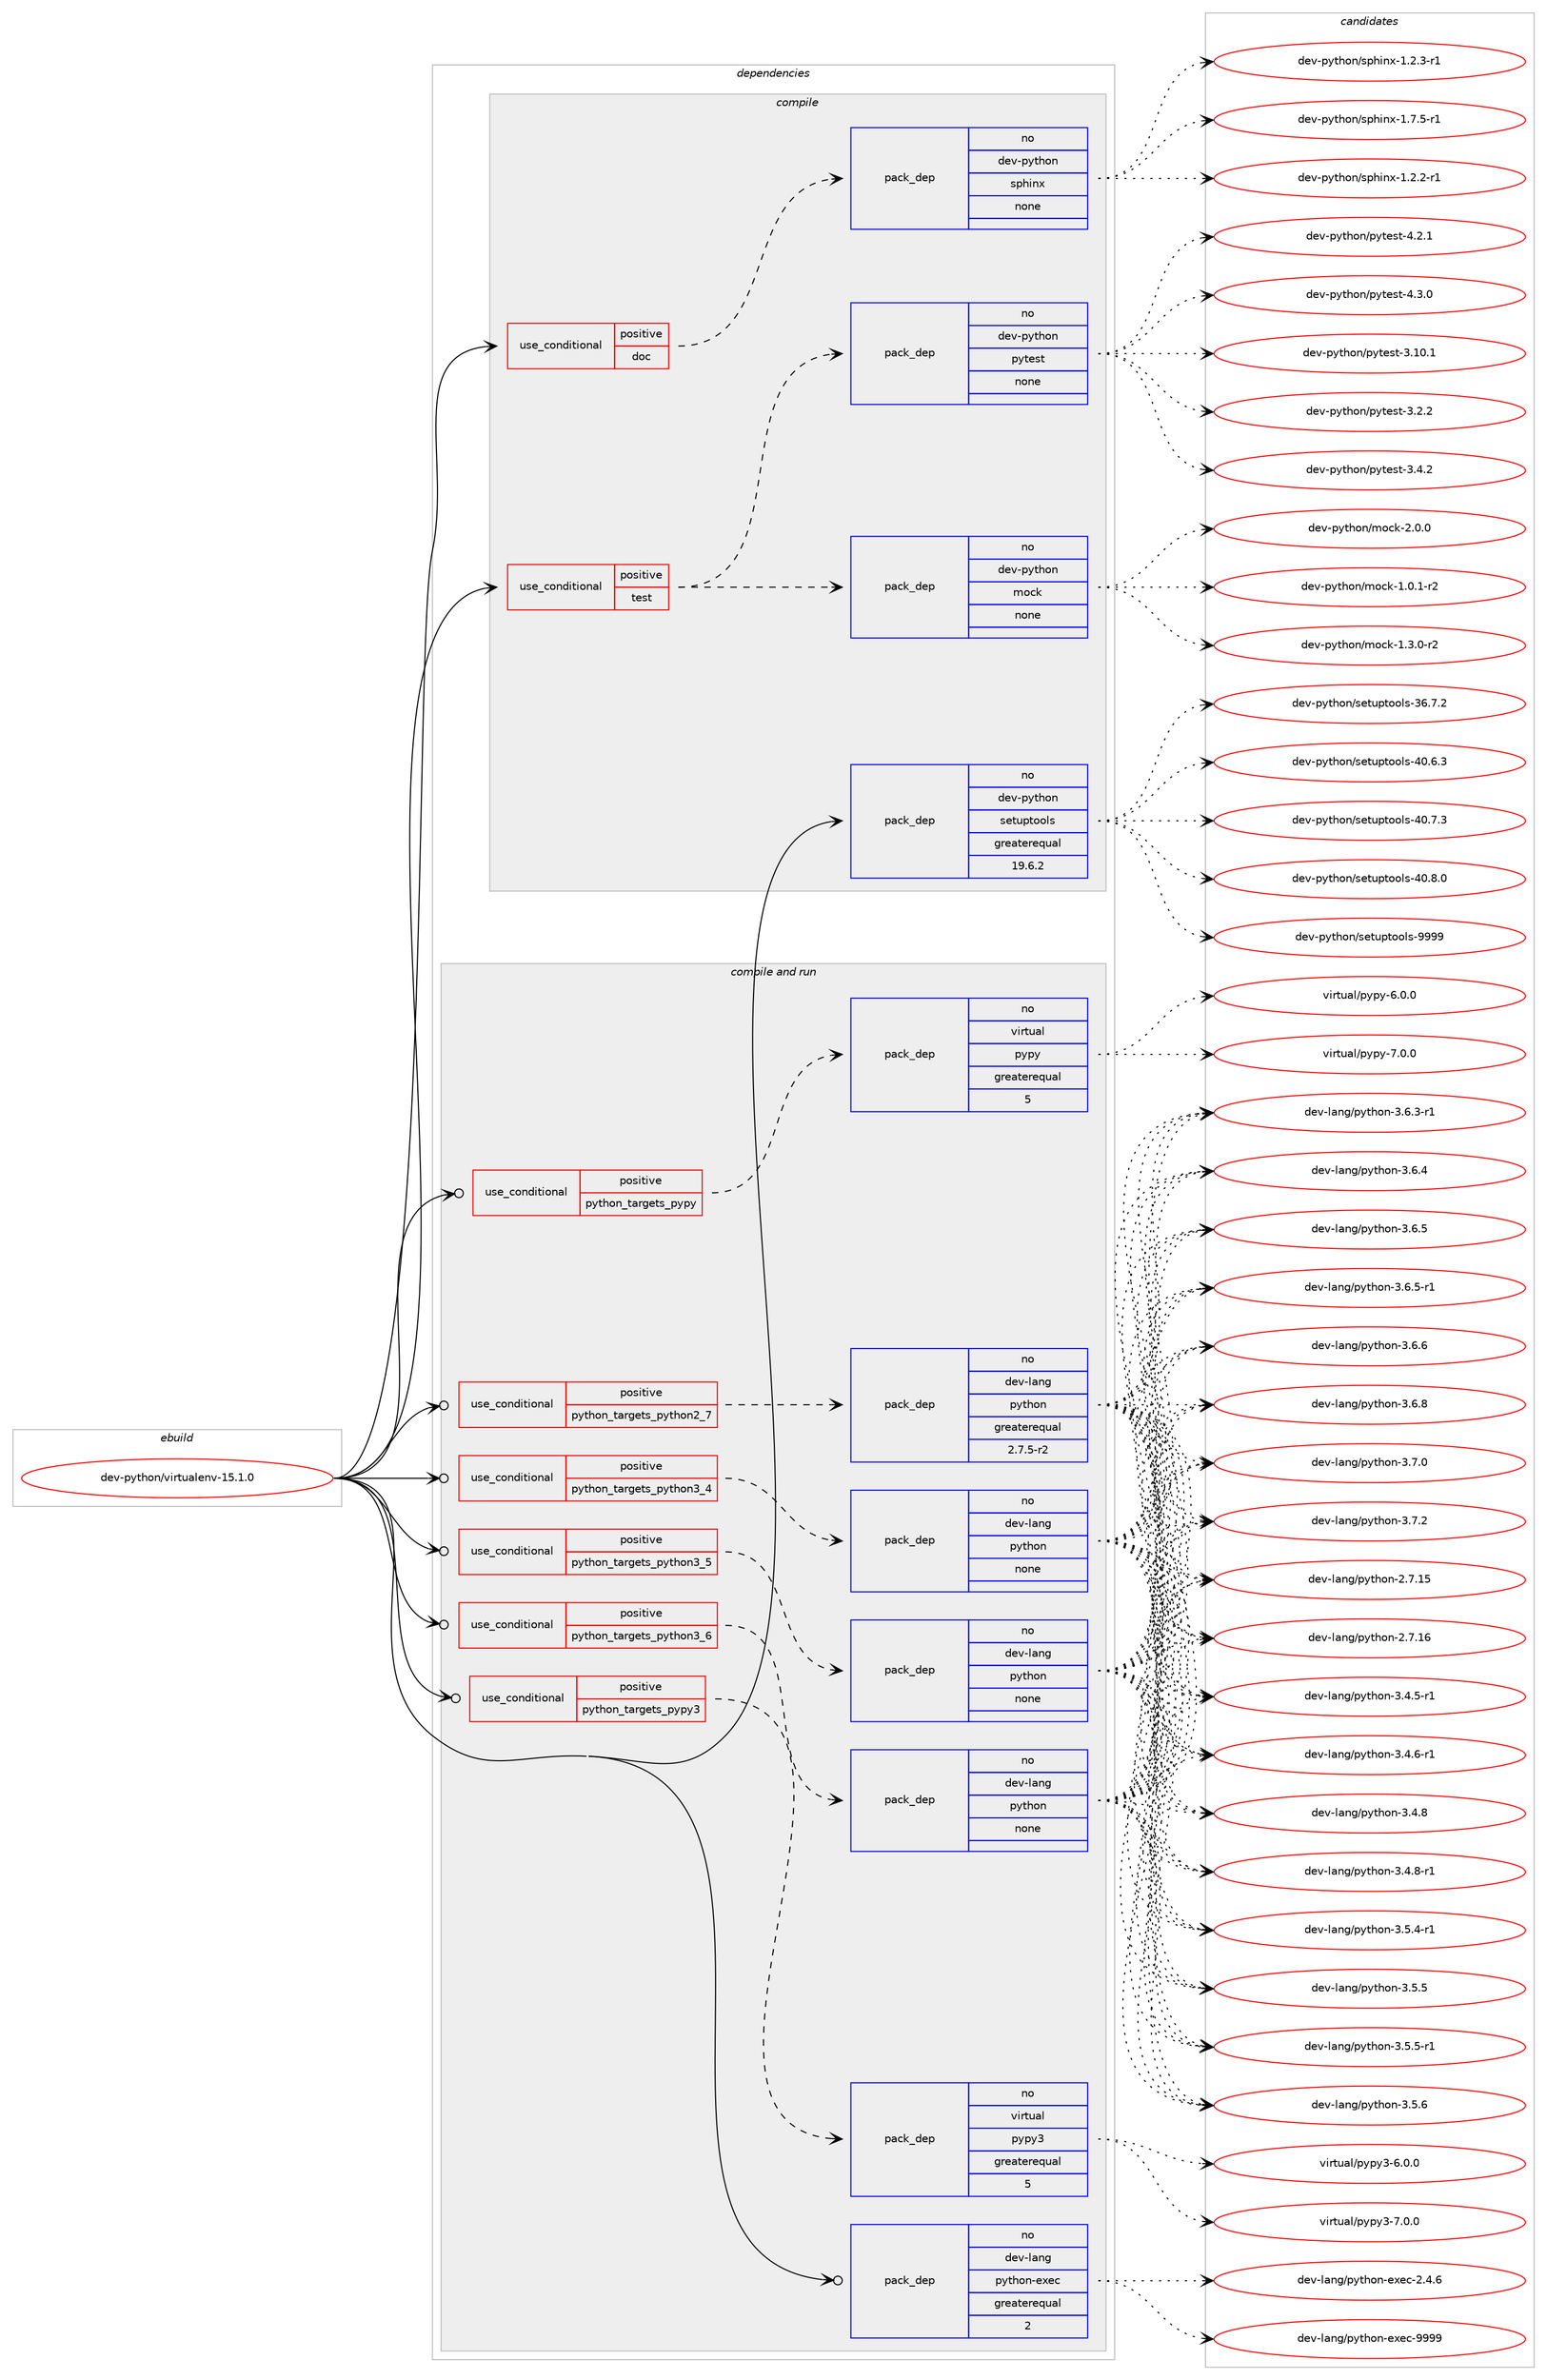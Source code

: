 digraph prolog {

# *************
# Graph options
# *************

newrank=true;
concentrate=true;
compound=true;
graph [rankdir=LR,fontname=Helvetica,fontsize=10,ranksep=1.5];#, ranksep=2.5, nodesep=0.2];
edge  [arrowhead=vee];
node  [fontname=Helvetica,fontsize=10];

# **********
# The ebuild
# **********

subgraph cluster_leftcol {
color=gray;
rank=same;
label=<<i>ebuild</i>>;
id [label="dev-python/virtualenv-15.1.0", color=red, width=4, href="../dev-python/virtualenv-15.1.0.svg"];
}

# ****************
# The dependencies
# ****************

subgraph cluster_midcol {
color=gray;
label=<<i>dependencies</i>>;
subgraph cluster_compile {
fillcolor="#eeeeee";
style=filled;
label=<<i>compile</i>>;
subgraph cond386493 {
dependency1447038 [label=<<TABLE BORDER="0" CELLBORDER="1" CELLSPACING="0" CELLPADDING="4"><TR><TD ROWSPAN="3" CELLPADDING="10">use_conditional</TD></TR><TR><TD>positive</TD></TR><TR><TD>doc</TD></TR></TABLE>>, shape=none, color=red];
subgraph pack1037175 {
dependency1447039 [label=<<TABLE BORDER="0" CELLBORDER="1" CELLSPACING="0" CELLPADDING="4" WIDTH="220"><TR><TD ROWSPAN="6" CELLPADDING="30">pack_dep</TD></TR><TR><TD WIDTH="110">no</TD></TR><TR><TD>dev-python</TD></TR><TR><TD>sphinx</TD></TR><TR><TD>none</TD></TR><TR><TD></TD></TR></TABLE>>, shape=none, color=blue];
}
dependency1447038:e -> dependency1447039:w [weight=20,style="dashed",arrowhead="vee"];
}
id:e -> dependency1447038:w [weight=20,style="solid",arrowhead="vee"];
subgraph cond386494 {
dependency1447040 [label=<<TABLE BORDER="0" CELLBORDER="1" CELLSPACING="0" CELLPADDING="4"><TR><TD ROWSPAN="3" CELLPADDING="10">use_conditional</TD></TR><TR><TD>positive</TD></TR><TR><TD>test</TD></TR></TABLE>>, shape=none, color=red];
subgraph pack1037176 {
dependency1447041 [label=<<TABLE BORDER="0" CELLBORDER="1" CELLSPACING="0" CELLPADDING="4" WIDTH="220"><TR><TD ROWSPAN="6" CELLPADDING="30">pack_dep</TD></TR><TR><TD WIDTH="110">no</TD></TR><TR><TD>dev-python</TD></TR><TR><TD>mock</TD></TR><TR><TD>none</TD></TR><TR><TD></TD></TR></TABLE>>, shape=none, color=blue];
}
dependency1447040:e -> dependency1447041:w [weight=20,style="dashed",arrowhead="vee"];
subgraph pack1037177 {
dependency1447042 [label=<<TABLE BORDER="0" CELLBORDER="1" CELLSPACING="0" CELLPADDING="4" WIDTH="220"><TR><TD ROWSPAN="6" CELLPADDING="30">pack_dep</TD></TR><TR><TD WIDTH="110">no</TD></TR><TR><TD>dev-python</TD></TR><TR><TD>pytest</TD></TR><TR><TD>none</TD></TR><TR><TD></TD></TR></TABLE>>, shape=none, color=blue];
}
dependency1447040:e -> dependency1447042:w [weight=20,style="dashed",arrowhead="vee"];
}
id:e -> dependency1447040:w [weight=20,style="solid",arrowhead="vee"];
subgraph pack1037178 {
dependency1447043 [label=<<TABLE BORDER="0" CELLBORDER="1" CELLSPACING="0" CELLPADDING="4" WIDTH="220"><TR><TD ROWSPAN="6" CELLPADDING="30">pack_dep</TD></TR><TR><TD WIDTH="110">no</TD></TR><TR><TD>dev-python</TD></TR><TR><TD>setuptools</TD></TR><TR><TD>greaterequal</TD></TR><TR><TD>19.6.2</TD></TR></TABLE>>, shape=none, color=blue];
}
id:e -> dependency1447043:w [weight=20,style="solid",arrowhead="vee"];
}
subgraph cluster_compileandrun {
fillcolor="#eeeeee";
style=filled;
label=<<i>compile and run</i>>;
subgraph cond386495 {
dependency1447044 [label=<<TABLE BORDER="0" CELLBORDER="1" CELLSPACING="0" CELLPADDING="4"><TR><TD ROWSPAN="3" CELLPADDING="10">use_conditional</TD></TR><TR><TD>positive</TD></TR><TR><TD>python_targets_pypy</TD></TR></TABLE>>, shape=none, color=red];
subgraph pack1037179 {
dependency1447045 [label=<<TABLE BORDER="0" CELLBORDER="1" CELLSPACING="0" CELLPADDING="4" WIDTH="220"><TR><TD ROWSPAN="6" CELLPADDING="30">pack_dep</TD></TR><TR><TD WIDTH="110">no</TD></TR><TR><TD>virtual</TD></TR><TR><TD>pypy</TD></TR><TR><TD>greaterequal</TD></TR><TR><TD>5</TD></TR></TABLE>>, shape=none, color=blue];
}
dependency1447044:e -> dependency1447045:w [weight=20,style="dashed",arrowhead="vee"];
}
id:e -> dependency1447044:w [weight=20,style="solid",arrowhead="odotvee"];
subgraph cond386496 {
dependency1447046 [label=<<TABLE BORDER="0" CELLBORDER="1" CELLSPACING="0" CELLPADDING="4"><TR><TD ROWSPAN="3" CELLPADDING="10">use_conditional</TD></TR><TR><TD>positive</TD></TR><TR><TD>python_targets_pypy3</TD></TR></TABLE>>, shape=none, color=red];
subgraph pack1037180 {
dependency1447047 [label=<<TABLE BORDER="0" CELLBORDER="1" CELLSPACING="0" CELLPADDING="4" WIDTH="220"><TR><TD ROWSPAN="6" CELLPADDING="30">pack_dep</TD></TR><TR><TD WIDTH="110">no</TD></TR><TR><TD>virtual</TD></TR><TR><TD>pypy3</TD></TR><TR><TD>greaterequal</TD></TR><TR><TD>5</TD></TR></TABLE>>, shape=none, color=blue];
}
dependency1447046:e -> dependency1447047:w [weight=20,style="dashed",arrowhead="vee"];
}
id:e -> dependency1447046:w [weight=20,style="solid",arrowhead="odotvee"];
subgraph cond386497 {
dependency1447048 [label=<<TABLE BORDER="0" CELLBORDER="1" CELLSPACING="0" CELLPADDING="4"><TR><TD ROWSPAN="3" CELLPADDING="10">use_conditional</TD></TR><TR><TD>positive</TD></TR><TR><TD>python_targets_python2_7</TD></TR></TABLE>>, shape=none, color=red];
subgraph pack1037181 {
dependency1447049 [label=<<TABLE BORDER="0" CELLBORDER="1" CELLSPACING="0" CELLPADDING="4" WIDTH="220"><TR><TD ROWSPAN="6" CELLPADDING="30">pack_dep</TD></TR><TR><TD WIDTH="110">no</TD></TR><TR><TD>dev-lang</TD></TR><TR><TD>python</TD></TR><TR><TD>greaterequal</TD></TR><TR><TD>2.7.5-r2</TD></TR></TABLE>>, shape=none, color=blue];
}
dependency1447048:e -> dependency1447049:w [weight=20,style="dashed",arrowhead="vee"];
}
id:e -> dependency1447048:w [weight=20,style="solid",arrowhead="odotvee"];
subgraph cond386498 {
dependency1447050 [label=<<TABLE BORDER="0" CELLBORDER="1" CELLSPACING="0" CELLPADDING="4"><TR><TD ROWSPAN="3" CELLPADDING="10">use_conditional</TD></TR><TR><TD>positive</TD></TR><TR><TD>python_targets_python3_4</TD></TR></TABLE>>, shape=none, color=red];
subgraph pack1037182 {
dependency1447051 [label=<<TABLE BORDER="0" CELLBORDER="1" CELLSPACING="0" CELLPADDING="4" WIDTH="220"><TR><TD ROWSPAN="6" CELLPADDING="30">pack_dep</TD></TR><TR><TD WIDTH="110">no</TD></TR><TR><TD>dev-lang</TD></TR><TR><TD>python</TD></TR><TR><TD>none</TD></TR><TR><TD></TD></TR></TABLE>>, shape=none, color=blue];
}
dependency1447050:e -> dependency1447051:w [weight=20,style="dashed",arrowhead="vee"];
}
id:e -> dependency1447050:w [weight=20,style="solid",arrowhead="odotvee"];
subgraph cond386499 {
dependency1447052 [label=<<TABLE BORDER="0" CELLBORDER="1" CELLSPACING="0" CELLPADDING="4"><TR><TD ROWSPAN="3" CELLPADDING="10">use_conditional</TD></TR><TR><TD>positive</TD></TR><TR><TD>python_targets_python3_5</TD></TR></TABLE>>, shape=none, color=red];
subgraph pack1037183 {
dependency1447053 [label=<<TABLE BORDER="0" CELLBORDER="1" CELLSPACING="0" CELLPADDING="4" WIDTH="220"><TR><TD ROWSPAN="6" CELLPADDING="30">pack_dep</TD></TR><TR><TD WIDTH="110">no</TD></TR><TR><TD>dev-lang</TD></TR><TR><TD>python</TD></TR><TR><TD>none</TD></TR><TR><TD></TD></TR></TABLE>>, shape=none, color=blue];
}
dependency1447052:e -> dependency1447053:w [weight=20,style="dashed",arrowhead="vee"];
}
id:e -> dependency1447052:w [weight=20,style="solid",arrowhead="odotvee"];
subgraph cond386500 {
dependency1447054 [label=<<TABLE BORDER="0" CELLBORDER="1" CELLSPACING="0" CELLPADDING="4"><TR><TD ROWSPAN="3" CELLPADDING="10">use_conditional</TD></TR><TR><TD>positive</TD></TR><TR><TD>python_targets_python3_6</TD></TR></TABLE>>, shape=none, color=red];
subgraph pack1037184 {
dependency1447055 [label=<<TABLE BORDER="0" CELLBORDER="1" CELLSPACING="0" CELLPADDING="4" WIDTH="220"><TR><TD ROWSPAN="6" CELLPADDING="30">pack_dep</TD></TR><TR><TD WIDTH="110">no</TD></TR><TR><TD>dev-lang</TD></TR><TR><TD>python</TD></TR><TR><TD>none</TD></TR><TR><TD></TD></TR></TABLE>>, shape=none, color=blue];
}
dependency1447054:e -> dependency1447055:w [weight=20,style="dashed",arrowhead="vee"];
}
id:e -> dependency1447054:w [weight=20,style="solid",arrowhead="odotvee"];
subgraph pack1037185 {
dependency1447056 [label=<<TABLE BORDER="0" CELLBORDER="1" CELLSPACING="0" CELLPADDING="4" WIDTH="220"><TR><TD ROWSPAN="6" CELLPADDING="30">pack_dep</TD></TR><TR><TD WIDTH="110">no</TD></TR><TR><TD>dev-lang</TD></TR><TR><TD>python-exec</TD></TR><TR><TD>greaterequal</TD></TR><TR><TD>2</TD></TR></TABLE>>, shape=none, color=blue];
}
id:e -> dependency1447056:w [weight=20,style="solid",arrowhead="odotvee"];
}
subgraph cluster_run {
fillcolor="#eeeeee";
style=filled;
label=<<i>run</i>>;
}
}

# **************
# The candidates
# **************

subgraph cluster_choices {
rank=same;
color=gray;
label=<<i>candidates</i>>;

subgraph choice1037175 {
color=black;
nodesep=1;
choice10010111845112121116104111110471151121041051101204549465046504511449 [label="dev-python/sphinx-1.2.2-r1", color=red, width=4,href="../dev-python/sphinx-1.2.2-r1.svg"];
choice10010111845112121116104111110471151121041051101204549465046514511449 [label="dev-python/sphinx-1.2.3-r1", color=red, width=4,href="../dev-python/sphinx-1.2.3-r1.svg"];
choice10010111845112121116104111110471151121041051101204549465546534511449 [label="dev-python/sphinx-1.7.5-r1", color=red, width=4,href="../dev-python/sphinx-1.7.5-r1.svg"];
dependency1447039:e -> choice10010111845112121116104111110471151121041051101204549465046504511449:w [style=dotted,weight="100"];
dependency1447039:e -> choice10010111845112121116104111110471151121041051101204549465046514511449:w [style=dotted,weight="100"];
dependency1447039:e -> choice10010111845112121116104111110471151121041051101204549465546534511449:w [style=dotted,weight="100"];
}
subgraph choice1037176 {
color=black;
nodesep=1;
choice1001011184511212111610411111047109111991074549464846494511450 [label="dev-python/mock-1.0.1-r2", color=red, width=4,href="../dev-python/mock-1.0.1-r2.svg"];
choice1001011184511212111610411111047109111991074549465146484511450 [label="dev-python/mock-1.3.0-r2", color=red, width=4,href="../dev-python/mock-1.3.0-r2.svg"];
choice100101118451121211161041111104710911199107455046484648 [label="dev-python/mock-2.0.0", color=red, width=4,href="../dev-python/mock-2.0.0.svg"];
dependency1447041:e -> choice1001011184511212111610411111047109111991074549464846494511450:w [style=dotted,weight="100"];
dependency1447041:e -> choice1001011184511212111610411111047109111991074549465146484511450:w [style=dotted,weight="100"];
dependency1447041:e -> choice100101118451121211161041111104710911199107455046484648:w [style=dotted,weight="100"];
}
subgraph choice1037177 {
color=black;
nodesep=1;
choice100101118451121211161041111104711212111610111511645514649484649 [label="dev-python/pytest-3.10.1", color=red, width=4,href="../dev-python/pytest-3.10.1.svg"];
choice1001011184511212111610411111047112121116101115116455146504650 [label="dev-python/pytest-3.2.2", color=red, width=4,href="../dev-python/pytest-3.2.2.svg"];
choice1001011184511212111610411111047112121116101115116455146524650 [label="dev-python/pytest-3.4.2", color=red, width=4,href="../dev-python/pytest-3.4.2.svg"];
choice1001011184511212111610411111047112121116101115116455246504649 [label="dev-python/pytest-4.2.1", color=red, width=4,href="../dev-python/pytest-4.2.1.svg"];
choice1001011184511212111610411111047112121116101115116455246514648 [label="dev-python/pytest-4.3.0", color=red, width=4,href="../dev-python/pytest-4.3.0.svg"];
dependency1447042:e -> choice100101118451121211161041111104711212111610111511645514649484649:w [style=dotted,weight="100"];
dependency1447042:e -> choice1001011184511212111610411111047112121116101115116455146504650:w [style=dotted,weight="100"];
dependency1447042:e -> choice1001011184511212111610411111047112121116101115116455146524650:w [style=dotted,weight="100"];
dependency1447042:e -> choice1001011184511212111610411111047112121116101115116455246504649:w [style=dotted,weight="100"];
dependency1447042:e -> choice1001011184511212111610411111047112121116101115116455246514648:w [style=dotted,weight="100"];
}
subgraph choice1037178 {
color=black;
nodesep=1;
choice100101118451121211161041111104711510111611711211611111110811545515446554650 [label="dev-python/setuptools-36.7.2", color=red, width=4,href="../dev-python/setuptools-36.7.2.svg"];
choice100101118451121211161041111104711510111611711211611111110811545524846544651 [label="dev-python/setuptools-40.6.3", color=red, width=4,href="../dev-python/setuptools-40.6.3.svg"];
choice100101118451121211161041111104711510111611711211611111110811545524846554651 [label="dev-python/setuptools-40.7.3", color=red, width=4,href="../dev-python/setuptools-40.7.3.svg"];
choice100101118451121211161041111104711510111611711211611111110811545524846564648 [label="dev-python/setuptools-40.8.0", color=red, width=4,href="../dev-python/setuptools-40.8.0.svg"];
choice10010111845112121116104111110471151011161171121161111111081154557575757 [label="dev-python/setuptools-9999", color=red, width=4,href="../dev-python/setuptools-9999.svg"];
dependency1447043:e -> choice100101118451121211161041111104711510111611711211611111110811545515446554650:w [style=dotted,weight="100"];
dependency1447043:e -> choice100101118451121211161041111104711510111611711211611111110811545524846544651:w [style=dotted,weight="100"];
dependency1447043:e -> choice100101118451121211161041111104711510111611711211611111110811545524846554651:w [style=dotted,weight="100"];
dependency1447043:e -> choice100101118451121211161041111104711510111611711211611111110811545524846564648:w [style=dotted,weight="100"];
dependency1447043:e -> choice10010111845112121116104111110471151011161171121161111111081154557575757:w [style=dotted,weight="100"];
}
subgraph choice1037179 {
color=black;
nodesep=1;
choice1181051141161179710847112121112121455446484648 [label="virtual/pypy-6.0.0", color=red, width=4,href="../virtual/pypy-6.0.0.svg"];
choice1181051141161179710847112121112121455546484648 [label="virtual/pypy-7.0.0", color=red, width=4,href="../virtual/pypy-7.0.0.svg"];
dependency1447045:e -> choice1181051141161179710847112121112121455446484648:w [style=dotted,weight="100"];
dependency1447045:e -> choice1181051141161179710847112121112121455546484648:w [style=dotted,weight="100"];
}
subgraph choice1037180 {
color=black;
nodesep=1;
choice118105114116117971084711212111212151455446484648 [label="virtual/pypy3-6.0.0", color=red, width=4,href="../virtual/pypy3-6.0.0.svg"];
choice118105114116117971084711212111212151455546484648 [label="virtual/pypy3-7.0.0", color=red, width=4,href="../virtual/pypy3-7.0.0.svg"];
dependency1447047:e -> choice118105114116117971084711212111212151455446484648:w [style=dotted,weight="100"];
dependency1447047:e -> choice118105114116117971084711212111212151455546484648:w [style=dotted,weight="100"];
}
subgraph choice1037181 {
color=black;
nodesep=1;
choice10010111845108971101034711212111610411111045504655464953 [label="dev-lang/python-2.7.15", color=red, width=4,href="../dev-lang/python-2.7.15.svg"];
choice10010111845108971101034711212111610411111045504655464954 [label="dev-lang/python-2.7.16", color=red, width=4,href="../dev-lang/python-2.7.16.svg"];
choice1001011184510897110103471121211161041111104551465246534511449 [label="dev-lang/python-3.4.5-r1", color=red, width=4,href="../dev-lang/python-3.4.5-r1.svg"];
choice1001011184510897110103471121211161041111104551465246544511449 [label="dev-lang/python-3.4.6-r1", color=red, width=4,href="../dev-lang/python-3.4.6-r1.svg"];
choice100101118451089711010347112121116104111110455146524656 [label="dev-lang/python-3.4.8", color=red, width=4,href="../dev-lang/python-3.4.8.svg"];
choice1001011184510897110103471121211161041111104551465246564511449 [label="dev-lang/python-3.4.8-r1", color=red, width=4,href="../dev-lang/python-3.4.8-r1.svg"];
choice1001011184510897110103471121211161041111104551465346524511449 [label="dev-lang/python-3.5.4-r1", color=red, width=4,href="../dev-lang/python-3.5.4-r1.svg"];
choice100101118451089711010347112121116104111110455146534653 [label="dev-lang/python-3.5.5", color=red, width=4,href="../dev-lang/python-3.5.5.svg"];
choice1001011184510897110103471121211161041111104551465346534511449 [label="dev-lang/python-3.5.5-r1", color=red, width=4,href="../dev-lang/python-3.5.5-r1.svg"];
choice100101118451089711010347112121116104111110455146534654 [label="dev-lang/python-3.5.6", color=red, width=4,href="../dev-lang/python-3.5.6.svg"];
choice1001011184510897110103471121211161041111104551465446514511449 [label="dev-lang/python-3.6.3-r1", color=red, width=4,href="../dev-lang/python-3.6.3-r1.svg"];
choice100101118451089711010347112121116104111110455146544652 [label="dev-lang/python-3.6.4", color=red, width=4,href="../dev-lang/python-3.6.4.svg"];
choice100101118451089711010347112121116104111110455146544653 [label="dev-lang/python-3.6.5", color=red, width=4,href="../dev-lang/python-3.6.5.svg"];
choice1001011184510897110103471121211161041111104551465446534511449 [label="dev-lang/python-3.6.5-r1", color=red, width=4,href="../dev-lang/python-3.6.5-r1.svg"];
choice100101118451089711010347112121116104111110455146544654 [label="dev-lang/python-3.6.6", color=red, width=4,href="../dev-lang/python-3.6.6.svg"];
choice100101118451089711010347112121116104111110455146544656 [label="dev-lang/python-3.6.8", color=red, width=4,href="../dev-lang/python-3.6.8.svg"];
choice100101118451089711010347112121116104111110455146554648 [label="dev-lang/python-3.7.0", color=red, width=4,href="../dev-lang/python-3.7.0.svg"];
choice100101118451089711010347112121116104111110455146554650 [label="dev-lang/python-3.7.2", color=red, width=4,href="../dev-lang/python-3.7.2.svg"];
dependency1447049:e -> choice10010111845108971101034711212111610411111045504655464953:w [style=dotted,weight="100"];
dependency1447049:e -> choice10010111845108971101034711212111610411111045504655464954:w [style=dotted,weight="100"];
dependency1447049:e -> choice1001011184510897110103471121211161041111104551465246534511449:w [style=dotted,weight="100"];
dependency1447049:e -> choice1001011184510897110103471121211161041111104551465246544511449:w [style=dotted,weight="100"];
dependency1447049:e -> choice100101118451089711010347112121116104111110455146524656:w [style=dotted,weight="100"];
dependency1447049:e -> choice1001011184510897110103471121211161041111104551465246564511449:w [style=dotted,weight="100"];
dependency1447049:e -> choice1001011184510897110103471121211161041111104551465346524511449:w [style=dotted,weight="100"];
dependency1447049:e -> choice100101118451089711010347112121116104111110455146534653:w [style=dotted,weight="100"];
dependency1447049:e -> choice1001011184510897110103471121211161041111104551465346534511449:w [style=dotted,weight="100"];
dependency1447049:e -> choice100101118451089711010347112121116104111110455146534654:w [style=dotted,weight="100"];
dependency1447049:e -> choice1001011184510897110103471121211161041111104551465446514511449:w [style=dotted,weight="100"];
dependency1447049:e -> choice100101118451089711010347112121116104111110455146544652:w [style=dotted,weight="100"];
dependency1447049:e -> choice100101118451089711010347112121116104111110455146544653:w [style=dotted,weight="100"];
dependency1447049:e -> choice1001011184510897110103471121211161041111104551465446534511449:w [style=dotted,weight="100"];
dependency1447049:e -> choice100101118451089711010347112121116104111110455146544654:w [style=dotted,weight="100"];
dependency1447049:e -> choice100101118451089711010347112121116104111110455146544656:w [style=dotted,weight="100"];
dependency1447049:e -> choice100101118451089711010347112121116104111110455146554648:w [style=dotted,weight="100"];
dependency1447049:e -> choice100101118451089711010347112121116104111110455146554650:w [style=dotted,weight="100"];
}
subgraph choice1037182 {
color=black;
nodesep=1;
choice10010111845108971101034711212111610411111045504655464953 [label="dev-lang/python-2.7.15", color=red, width=4,href="../dev-lang/python-2.7.15.svg"];
choice10010111845108971101034711212111610411111045504655464954 [label="dev-lang/python-2.7.16", color=red, width=4,href="../dev-lang/python-2.7.16.svg"];
choice1001011184510897110103471121211161041111104551465246534511449 [label="dev-lang/python-3.4.5-r1", color=red, width=4,href="../dev-lang/python-3.4.5-r1.svg"];
choice1001011184510897110103471121211161041111104551465246544511449 [label="dev-lang/python-3.4.6-r1", color=red, width=4,href="../dev-lang/python-3.4.6-r1.svg"];
choice100101118451089711010347112121116104111110455146524656 [label="dev-lang/python-3.4.8", color=red, width=4,href="../dev-lang/python-3.4.8.svg"];
choice1001011184510897110103471121211161041111104551465246564511449 [label="dev-lang/python-3.4.8-r1", color=red, width=4,href="../dev-lang/python-3.4.8-r1.svg"];
choice1001011184510897110103471121211161041111104551465346524511449 [label="dev-lang/python-3.5.4-r1", color=red, width=4,href="../dev-lang/python-3.5.4-r1.svg"];
choice100101118451089711010347112121116104111110455146534653 [label="dev-lang/python-3.5.5", color=red, width=4,href="../dev-lang/python-3.5.5.svg"];
choice1001011184510897110103471121211161041111104551465346534511449 [label="dev-lang/python-3.5.5-r1", color=red, width=4,href="../dev-lang/python-3.5.5-r1.svg"];
choice100101118451089711010347112121116104111110455146534654 [label="dev-lang/python-3.5.6", color=red, width=4,href="../dev-lang/python-3.5.6.svg"];
choice1001011184510897110103471121211161041111104551465446514511449 [label="dev-lang/python-3.6.3-r1", color=red, width=4,href="../dev-lang/python-3.6.3-r1.svg"];
choice100101118451089711010347112121116104111110455146544652 [label="dev-lang/python-3.6.4", color=red, width=4,href="../dev-lang/python-3.6.4.svg"];
choice100101118451089711010347112121116104111110455146544653 [label="dev-lang/python-3.6.5", color=red, width=4,href="../dev-lang/python-3.6.5.svg"];
choice1001011184510897110103471121211161041111104551465446534511449 [label="dev-lang/python-3.6.5-r1", color=red, width=4,href="../dev-lang/python-3.6.5-r1.svg"];
choice100101118451089711010347112121116104111110455146544654 [label="dev-lang/python-3.6.6", color=red, width=4,href="../dev-lang/python-3.6.6.svg"];
choice100101118451089711010347112121116104111110455146544656 [label="dev-lang/python-3.6.8", color=red, width=4,href="../dev-lang/python-3.6.8.svg"];
choice100101118451089711010347112121116104111110455146554648 [label="dev-lang/python-3.7.0", color=red, width=4,href="../dev-lang/python-3.7.0.svg"];
choice100101118451089711010347112121116104111110455146554650 [label="dev-lang/python-3.7.2", color=red, width=4,href="../dev-lang/python-3.7.2.svg"];
dependency1447051:e -> choice10010111845108971101034711212111610411111045504655464953:w [style=dotted,weight="100"];
dependency1447051:e -> choice10010111845108971101034711212111610411111045504655464954:w [style=dotted,weight="100"];
dependency1447051:e -> choice1001011184510897110103471121211161041111104551465246534511449:w [style=dotted,weight="100"];
dependency1447051:e -> choice1001011184510897110103471121211161041111104551465246544511449:w [style=dotted,weight="100"];
dependency1447051:e -> choice100101118451089711010347112121116104111110455146524656:w [style=dotted,weight="100"];
dependency1447051:e -> choice1001011184510897110103471121211161041111104551465246564511449:w [style=dotted,weight="100"];
dependency1447051:e -> choice1001011184510897110103471121211161041111104551465346524511449:w [style=dotted,weight="100"];
dependency1447051:e -> choice100101118451089711010347112121116104111110455146534653:w [style=dotted,weight="100"];
dependency1447051:e -> choice1001011184510897110103471121211161041111104551465346534511449:w [style=dotted,weight="100"];
dependency1447051:e -> choice100101118451089711010347112121116104111110455146534654:w [style=dotted,weight="100"];
dependency1447051:e -> choice1001011184510897110103471121211161041111104551465446514511449:w [style=dotted,weight="100"];
dependency1447051:e -> choice100101118451089711010347112121116104111110455146544652:w [style=dotted,weight="100"];
dependency1447051:e -> choice100101118451089711010347112121116104111110455146544653:w [style=dotted,weight="100"];
dependency1447051:e -> choice1001011184510897110103471121211161041111104551465446534511449:w [style=dotted,weight="100"];
dependency1447051:e -> choice100101118451089711010347112121116104111110455146544654:w [style=dotted,weight="100"];
dependency1447051:e -> choice100101118451089711010347112121116104111110455146544656:w [style=dotted,weight="100"];
dependency1447051:e -> choice100101118451089711010347112121116104111110455146554648:w [style=dotted,weight="100"];
dependency1447051:e -> choice100101118451089711010347112121116104111110455146554650:w [style=dotted,weight="100"];
}
subgraph choice1037183 {
color=black;
nodesep=1;
choice10010111845108971101034711212111610411111045504655464953 [label="dev-lang/python-2.7.15", color=red, width=4,href="../dev-lang/python-2.7.15.svg"];
choice10010111845108971101034711212111610411111045504655464954 [label="dev-lang/python-2.7.16", color=red, width=4,href="../dev-lang/python-2.7.16.svg"];
choice1001011184510897110103471121211161041111104551465246534511449 [label="dev-lang/python-3.4.5-r1", color=red, width=4,href="../dev-lang/python-3.4.5-r1.svg"];
choice1001011184510897110103471121211161041111104551465246544511449 [label="dev-lang/python-3.4.6-r1", color=red, width=4,href="../dev-lang/python-3.4.6-r1.svg"];
choice100101118451089711010347112121116104111110455146524656 [label="dev-lang/python-3.4.8", color=red, width=4,href="../dev-lang/python-3.4.8.svg"];
choice1001011184510897110103471121211161041111104551465246564511449 [label="dev-lang/python-3.4.8-r1", color=red, width=4,href="../dev-lang/python-3.4.8-r1.svg"];
choice1001011184510897110103471121211161041111104551465346524511449 [label="dev-lang/python-3.5.4-r1", color=red, width=4,href="../dev-lang/python-3.5.4-r1.svg"];
choice100101118451089711010347112121116104111110455146534653 [label="dev-lang/python-3.5.5", color=red, width=4,href="../dev-lang/python-3.5.5.svg"];
choice1001011184510897110103471121211161041111104551465346534511449 [label="dev-lang/python-3.5.5-r1", color=red, width=4,href="../dev-lang/python-3.5.5-r1.svg"];
choice100101118451089711010347112121116104111110455146534654 [label="dev-lang/python-3.5.6", color=red, width=4,href="../dev-lang/python-3.5.6.svg"];
choice1001011184510897110103471121211161041111104551465446514511449 [label="dev-lang/python-3.6.3-r1", color=red, width=4,href="../dev-lang/python-3.6.3-r1.svg"];
choice100101118451089711010347112121116104111110455146544652 [label="dev-lang/python-3.6.4", color=red, width=4,href="../dev-lang/python-3.6.4.svg"];
choice100101118451089711010347112121116104111110455146544653 [label="dev-lang/python-3.6.5", color=red, width=4,href="../dev-lang/python-3.6.5.svg"];
choice1001011184510897110103471121211161041111104551465446534511449 [label="dev-lang/python-3.6.5-r1", color=red, width=4,href="../dev-lang/python-3.6.5-r1.svg"];
choice100101118451089711010347112121116104111110455146544654 [label="dev-lang/python-3.6.6", color=red, width=4,href="../dev-lang/python-3.6.6.svg"];
choice100101118451089711010347112121116104111110455146544656 [label="dev-lang/python-3.6.8", color=red, width=4,href="../dev-lang/python-3.6.8.svg"];
choice100101118451089711010347112121116104111110455146554648 [label="dev-lang/python-3.7.0", color=red, width=4,href="../dev-lang/python-3.7.0.svg"];
choice100101118451089711010347112121116104111110455146554650 [label="dev-lang/python-3.7.2", color=red, width=4,href="../dev-lang/python-3.7.2.svg"];
dependency1447053:e -> choice10010111845108971101034711212111610411111045504655464953:w [style=dotted,weight="100"];
dependency1447053:e -> choice10010111845108971101034711212111610411111045504655464954:w [style=dotted,weight="100"];
dependency1447053:e -> choice1001011184510897110103471121211161041111104551465246534511449:w [style=dotted,weight="100"];
dependency1447053:e -> choice1001011184510897110103471121211161041111104551465246544511449:w [style=dotted,weight="100"];
dependency1447053:e -> choice100101118451089711010347112121116104111110455146524656:w [style=dotted,weight="100"];
dependency1447053:e -> choice1001011184510897110103471121211161041111104551465246564511449:w [style=dotted,weight="100"];
dependency1447053:e -> choice1001011184510897110103471121211161041111104551465346524511449:w [style=dotted,weight="100"];
dependency1447053:e -> choice100101118451089711010347112121116104111110455146534653:w [style=dotted,weight="100"];
dependency1447053:e -> choice1001011184510897110103471121211161041111104551465346534511449:w [style=dotted,weight="100"];
dependency1447053:e -> choice100101118451089711010347112121116104111110455146534654:w [style=dotted,weight="100"];
dependency1447053:e -> choice1001011184510897110103471121211161041111104551465446514511449:w [style=dotted,weight="100"];
dependency1447053:e -> choice100101118451089711010347112121116104111110455146544652:w [style=dotted,weight="100"];
dependency1447053:e -> choice100101118451089711010347112121116104111110455146544653:w [style=dotted,weight="100"];
dependency1447053:e -> choice1001011184510897110103471121211161041111104551465446534511449:w [style=dotted,weight="100"];
dependency1447053:e -> choice100101118451089711010347112121116104111110455146544654:w [style=dotted,weight="100"];
dependency1447053:e -> choice100101118451089711010347112121116104111110455146544656:w [style=dotted,weight="100"];
dependency1447053:e -> choice100101118451089711010347112121116104111110455146554648:w [style=dotted,weight="100"];
dependency1447053:e -> choice100101118451089711010347112121116104111110455146554650:w [style=dotted,weight="100"];
}
subgraph choice1037184 {
color=black;
nodesep=1;
choice10010111845108971101034711212111610411111045504655464953 [label="dev-lang/python-2.7.15", color=red, width=4,href="../dev-lang/python-2.7.15.svg"];
choice10010111845108971101034711212111610411111045504655464954 [label="dev-lang/python-2.7.16", color=red, width=4,href="../dev-lang/python-2.7.16.svg"];
choice1001011184510897110103471121211161041111104551465246534511449 [label="dev-lang/python-3.4.5-r1", color=red, width=4,href="../dev-lang/python-3.4.5-r1.svg"];
choice1001011184510897110103471121211161041111104551465246544511449 [label="dev-lang/python-3.4.6-r1", color=red, width=4,href="../dev-lang/python-3.4.6-r1.svg"];
choice100101118451089711010347112121116104111110455146524656 [label="dev-lang/python-3.4.8", color=red, width=4,href="../dev-lang/python-3.4.8.svg"];
choice1001011184510897110103471121211161041111104551465246564511449 [label="dev-lang/python-3.4.8-r1", color=red, width=4,href="../dev-lang/python-3.4.8-r1.svg"];
choice1001011184510897110103471121211161041111104551465346524511449 [label="dev-lang/python-3.5.4-r1", color=red, width=4,href="../dev-lang/python-3.5.4-r1.svg"];
choice100101118451089711010347112121116104111110455146534653 [label="dev-lang/python-3.5.5", color=red, width=4,href="../dev-lang/python-3.5.5.svg"];
choice1001011184510897110103471121211161041111104551465346534511449 [label="dev-lang/python-3.5.5-r1", color=red, width=4,href="../dev-lang/python-3.5.5-r1.svg"];
choice100101118451089711010347112121116104111110455146534654 [label="dev-lang/python-3.5.6", color=red, width=4,href="../dev-lang/python-3.5.6.svg"];
choice1001011184510897110103471121211161041111104551465446514511449 [label="dev-lang/python-3.6.3-r1", color=red, width=4,href="../dev-lang/python-3.6.3-r1.svg"];
choice100101118451089711010347112121116104111110455146544652 [label="dev-lang/python-3.6.4", color=red, width=4,href="../dev-lang/python-3.6.4.svg"];
choice100101118451089711010347112121116104111110455146544653 [label="dev-lang/python-3.6.5", color=red, width=4,href="../dev-lang/python-3.6.5.svg"];
choice1001011184510897110103471121211161041111104551465446534511449 [label="dev-lang/python-3.6.5-r1", color=red, width=4,href="../dev-lang/python-3.6.5-r1.svg"];
choice100101118451089711010347112121116104111110455146544654 [label="dev-lang/python-3.6.6", color=red, width=4,href="../dev-lang/python-3.6.6.svg"];
choice100101118451089711010347112121116104111110455146544656 [label="dev-lang/python-3.6.8", color=red, width=4,href="../dev-lang/python-3.6.8.svg"];
choice100101118451089711010347112121116104111110455146554648 [label="dev-lang/python-3.7.0", color=red, width=4,href="../dev-lang/python-3.7.0.svg"];
choice100101118451089711010347112121116104111110455146554650 [label="dev-lang/python-3.7.2", color=red, width=4,href="../dev-lang/python-3.7.2.svg"];
dependency1447055:e -> choice10010111845108971101034711212111610411111045504655464953:w [style=dotted,weight="100"];
dependency1447055:e -> choice10010111845108971101034711212111610411111045504655464954:w [style=dotted,weight="100"];
dependency1447055:e -> choice1001011184510897110103471121211161041111104551465246534511449:w [style=dotted,weight="100"];
dependency1447055:e -> choice1001011184510897110103471121211161041111104551465246544511449:w [style=dotted,weight="100"];
dependency1447055:e -> choice100101118451089711010347112121116104111110455146524656:w [style=dotted,weight="100"];
dependency1447055:e -> choice1001011184510897110103471121211161041111104551465246564511449:w [style=dotted,weight="100"];
dependency1447055:e -> choice1001011184510897110103471121211161041111104551465346524511449:w [style=dotted,weight="100"];
dependency1447055:e -> choice100101118451089711010347112121116104111110455146534653:w [style=dotted,weight="100"];
dependency1447055:e -> choice1001011184510897110103471121211161041111104551465346534511449:w [style=dotted,weight="100"];
dependency1447055:e -> choice100101118451089711010347112121116104111110455146534654:w [style=dotted,weight="100"];
dependency1447055:e -> choice1001011184510897110103471121211161041111104551465446514511449:w [style=dotted,weight="100"];
dependency1447055:e -> choice100101118451089711010347112121116104111110455146544652:w [style=dotted,weight="100"];
dependency1447055:e -> choice100101118451089711010347112121116104111110455146544653:w [style=dotted,weight="100"];
dependency1447055:e -> choice1001011184510897110103471121211161041111104551465446534511449:w [style=dotted,weight="100"];
dependency1447055:e -> choice100101118451089711010347112121116104111110455146544654:w [style=dotted,weight="100"];
dependency1447055:e -> choice100101118451089711010347112121116104111110455146544656:w [style=dotted,weight="100"];
dependency1447055:e -> choice100101118451089711010347112121116104111110455146554648:w [style=dotted,weight="100"];
dependency1447055:e -> choice100101118451089711010347112121116104111110455146554650:w [style=dotted,weight="100"];
}
subgraph choice1037185 {
color=black;
nodesep=1;
choice1001011184510897110103471121211161041111104510112010199455046524654 [label="dev-lang/python-exec-2.4.6", color=red, width=4,href="../dev-lang/python-exec-2.4.6.svg"];
choice10010111845108971101034711212111610411111045101120101994557575757 [label="dev-lang/python-exec-9999", color=red, width=4,href="../dev-lang/python-exec-9999.svg"];
dependency1447056:e -> choice1001011184510897110103471121211161041111104510112010199455046524654:w [style=dotted,weight="100"];
dependency1447056:e -> choice10010111845108971101034711212111610411111045101120101994557575757:w [style=dotted,weight="100"];
}
}

}
